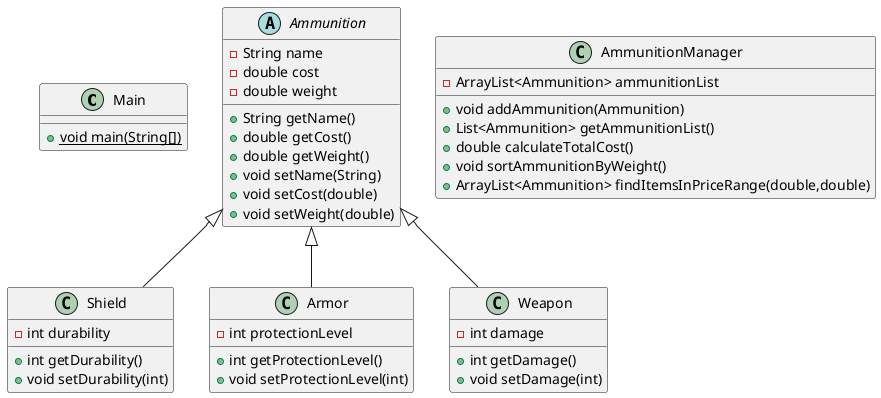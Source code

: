 @startuml
class Main {
+ {static} void main(String[])
}
abstract class Ammunition {
- String name
- double cost
- double weight
+ String getName()
+ double getCost()
+ double getWeight()
+ void setName(String)
+ void setCost(double)
+ void setWeight(double)
}
class AmmunitionManager {
- ArrayList<Ammunition> ammunitionList
+ void addAmmunition(Ammunition)
+ List<Ammunition> getAmmunitionList()
+ double calculateTotalCost()
+ void sortAmmunitionByWeight()
+ ArrayList<Ammunition> findItemsInPriceRange(double,double)
}
class Shield {
- int durability
+ int getDurability()
+ void setDurability(int)
}
class Armor {
- int protectionLevel
+ int getProtectionLevel()
+ void setProtectionLevel(int)
}
class Weapon {
- int damage
+ int getDamage()
+ void setDamage(int)
}


Ammunition <|-- Shield
Ammunition <|-- Armor
Ammunition <|-- Weapon
@enduml